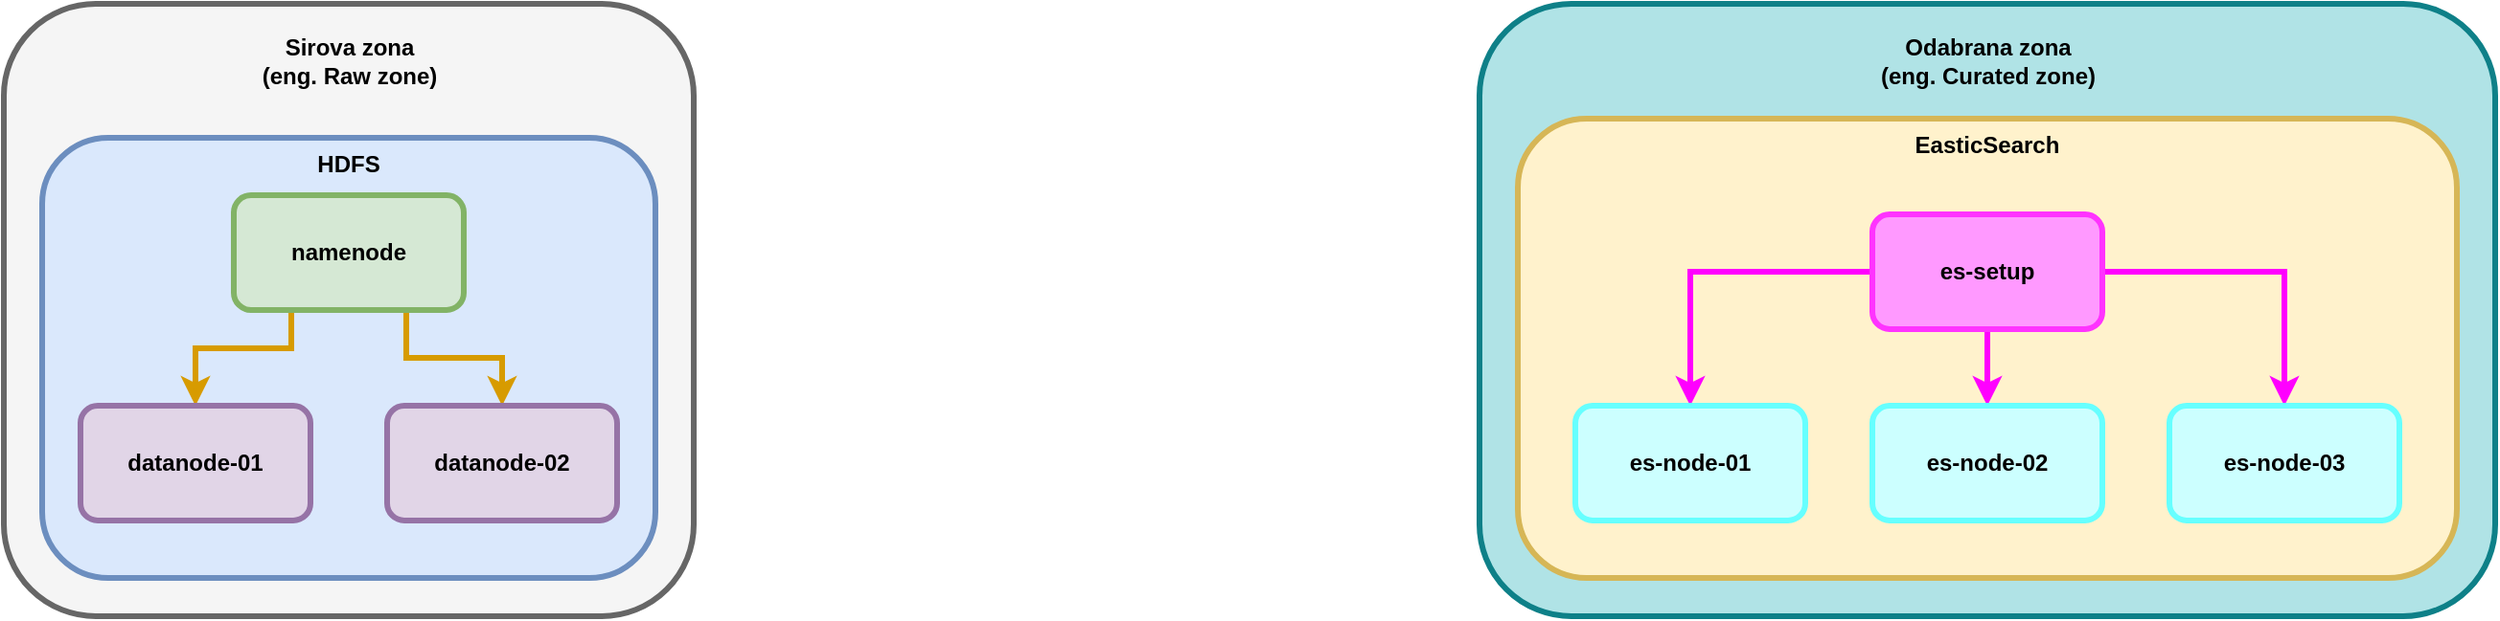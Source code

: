 <mxfile version="20.7.4" type="device"><diagram id="WmBAKhKFfoxkki9UyPSH" name="Page-1"><mxGraphModel dx="2478" dy="792" grid="1" gridSize="10" guides="1" tooltips="1" connect="1" arrows="1" fold="1" page="1" pageScale="1" pageWidth="850" pageHeight="1100" math="0" shadow="0"><root><mxCell id="0"/><mxCell id="1" parent="0"/><mxCell id="jZAKy1VWkjMWedw-alcu-2" value="" style="rounded=1;whiteSpace=wrap;html=1;strokeWidth=3;fillColor=#b0e3e6;strokeColor=#0e8088;" vertex="1" parent="1"><mxGeometry x="270" y="120" width="530" height="320" as="geometry"/></mxCell><mxCell id="jZAKy1VWkjMWedw-alcu-3" value="&lt;b&gt;Odabrana zona&lt;br&gt;(eng. Curated zone)&lt;/b&gt;" style="text;html=1;align=center;verticalAlign=middle;resizable=0;points=[];autosize=1;strokeColor=none;fillColor=none;" vertex="1" parent="1"><mxGeometry x="465" y="130" width="140" height="40" as="geometry"/></mxCell><mxCell id="jZAKy1VWkjMWedw-alcu-4" value="&lt;b&gt;EasticSearch&lt;/b&gt;" style="rounded=1;whiteSpace=wrap;html=1;verticalAlign=top;strokeWidth=3;fillColor=#fff2cc;strokeColor=#d6b656;" vertex="1" parent="1"><mxGeometry x="290" y="180" width="490" height="240" as="geometry"/></mxCell><mxCell id="jZAKy1VWkjMWedw-alcu-5" style="edgeStyle=orthogonalEdgeStyle;rounded=0;orthogonalLoop=1;jettySize=auto;html=1;exitX=0;exitY=0.5;exitDx=0;exitDy=0;entryX=0.5;entryY=0;entryDx=0;entryDy=0;fillColor=#d80073;strokeColor=#FF00FF;strokeWidth=3;" edge="1" parent="1" source="jZAKy1VWkjMWedw-alcu-8" target="jZAKy1VWkjMWedw-alcu-9"><mxGeometry relative="1" as="geometry"/></mxCell><mxCell id="jZAKy1VWkjMWedw-alcu-6" style="edgeStyle=orthogonalEdgeStyle;rounded=0;orthogonalLoop=1;jettySize=auto;html=1;exitX=1;exitY=0.5;exitDx=0;exitDy=0;entryX=0.5;entryY=0;entryDx=0;entryDy=0;fillColor=#d80073;strokeColor=#FF00FF;strokeWidth=3;" edge="1" parent="1" source="jZAKy1VWkjMWedw-alcu-8" target="jZAKy1VWkjMWedw-alcu-10"><mxGeometry relative="1" as="geometry"/></mxCell><mxCell id="jZAKy1VWkjMWedw-alcu-7" style="edgeStyle=orthogonalEdgeStyle;rounded=0;orthogonalLoop=1;jettySize=auto;html=1;exitX=0.5;exitY=1;exitDx=0;exitDy=0;entryX=0.5;entryY=0;entryDx=0;entryDy=0;fillColor=#d80073;strokeColor=#FF00FF;strokeWidth=3;" edge="1" parent="1" source="jZAKy1VWkjMWedw-alcu-8" target="jZAKy1VWkjMWedw-alcu-11"><mxGeometry relative="1" as="geometry"/></mxCell><mxCell id="jZAKy1VWkjMWedw-alcu-8" value="es-setup" style="rounded=1;whiteSpace=wrap;html=1;fontStyle=1;strokeWidth=3;fillColor=#FF99FF;strokeColor=#FF33FF;" vertex="1" parent="1"><mxGeometry x="475" y="230" width="120" height="60" as="geometry"/></mxCell><mxCell id="jZAKy1VWkjMWedw-alcu-9" value="es-node-01" style="rounded=1;whiteSpace=wrap;html=1;fontStyle=1;strokeWidth=3;fillColor=#CCFFFF;strokeColor=#66FFFF;" vertex="1" parent="1"><mxGeometry x="320" y="330" width="120" height="60" as="geometry"/></mxCell><mxCell id="jZAKy1VWkjMWedw-alcu-10" value="es-node-03" style="rounded=1;whiteSpace=wrap;html=1;fontStyle=1;strokeWidth=3;fillColor=#CCFFFF;strokeColor=#66FFFF;" vertex="1" parent="1"><mxGeometry x="630" y="330" width="120" height="60" as="geometry"/></mxCell><mxCell id="jZAKy1VWkjMWedw-alcu-11" value="es-node-02" style="rounded=1;whiteSpace=wrap;html=1;fontStyle=1;strokeWidth=3;fillColor=#CCFFFF;strokeColor=#66FFFF;" vertex="1" parent="1"><mxGeometry x="475" y="330" width="120" height="60" as="geometry"/></mxCell><mxCell id="jZAKy1VWkjMWedw-alcu-12" value="" style="rounded=1;whiteSpace=wrap;html=1;strokeWidth=3;fillColor=#f5f5f5;strokeColor=#666666;fontColor=#333333;" vertex="1" parent="1"><mxGeometry x="-500" y="120" width="360" height="320" as="geometry"/></mxCell><mxCell id="jZAKy1VWkjMWedw-alcu-13" value="&lt;b&gt;Sirova zona&lt;br&gt;(eng. Raw zone)&lt;/b&gt;" style="text;html=1;align=center;verticalAlign=middle;resizable=0;points=[];autosize=1;strokeColor=none;fillColor=none;" vertex="1" parent="1"><mxGeometry x="-375" y="130" width="110" height="40" as="geometry"/></mxCell><mxCell id="jZAKy1VWkjMWedw-alcu-14" value="&lt;b&gt;HDFS&lt;/b&gt;" style="rounded=1;whiteSpace=wrap;html=1;verticalAlign=top;strokeWidth=3;fillColor=#dae8fc;strokeColor=#6c8ebf;" vertex="1" parent="1"><mxGeometry x="-480" y="190" width="320" height="230" as="geometry"/></mxCell><mxCell id="jZAKy1VWkjMWedw-alcu-15" style="edgeStyle=orthogonalEdgeStyle;rounded=0;orthogonalLoop=1;jettySize=auto;html=1;exitX=0.25;exitY=1;exitDx=0;exitDy=0;fontStyle=1;strokeWidth=3;fillColor=#ffe6cc;strokeColor=#d79b00;" edge="1" parent="1" source="jZAKy1VWkjMWedw-alcu-17" target="jZAKy1VWkjMWedw-alcu-18"><mxGeometry relative="1" as="geometry"><Array as="points"><mxPoint x="-350" y="300"/><mxPoint x="-400" y="300"/></Array></mxGeometry></mxCell><mxCell id="jZAKy1VWkjMWedw-alcu-16" style="edgeStyle=orthogonalEdgeStyle;rounded=0;orthogonalLoop=1;jettySize=auto;html=1;exitX=0.75;exitY=1;exitDx=0;exitDy=0;entryX=0.5;entryY=0;entryDx=0;entryDy=0;strokeWidth=3;fillColor=#ffe6cc;strokeColor=#d79b00;" edge="1" parent="1" source="jZAKy1VWkjMWedw-alcu-17" target="jZAKy1VWkjMWedw-alcu-19"><mxGeometry relative="1" as="geometry"/></mxCell><mxCell id="jZAKy1VWkjMWedw-alcu-17" value="namenode" style="rounded=1;whiteSpace=wrap;html=1;fontStyle=1;strokeWidth=3;fillColor=#d5e8d4;strokeColor=#82b366;" vertex="1" parent="1"><mxGeometry x="-380" y="220" width="120" height="60" as="geometry"/></mxCell><mxCell id="jZAKy1VWkjMWedw-alcu-18" value="datanode-01" style="rounded=1;whiteSpace=wrap;html=1;fontStyle=1;strokeWidth=3;fillColor=#e1d5e7;strokeColor=#9673a6;" vertex="1" parent="1"><mxGeometry x="-460" y="330" width="120" height="60" as="geometry"/></mxCell><mxCell id="jZAKy1VWkjMWedw-alcu-19" value="datanode-02" style="rounded=1;whiteSpace=wrap;html=1;fontStyle=1;strokeWidth=3;fillColor=#e1d5e7;strokeColor=#9673a6;" vertex="1" parent="1"><mxGeometry x="-300" y="330" width="120" height="60" as="geometry"/></mxCell></root></mxGraphModel></diagram></mxfile>